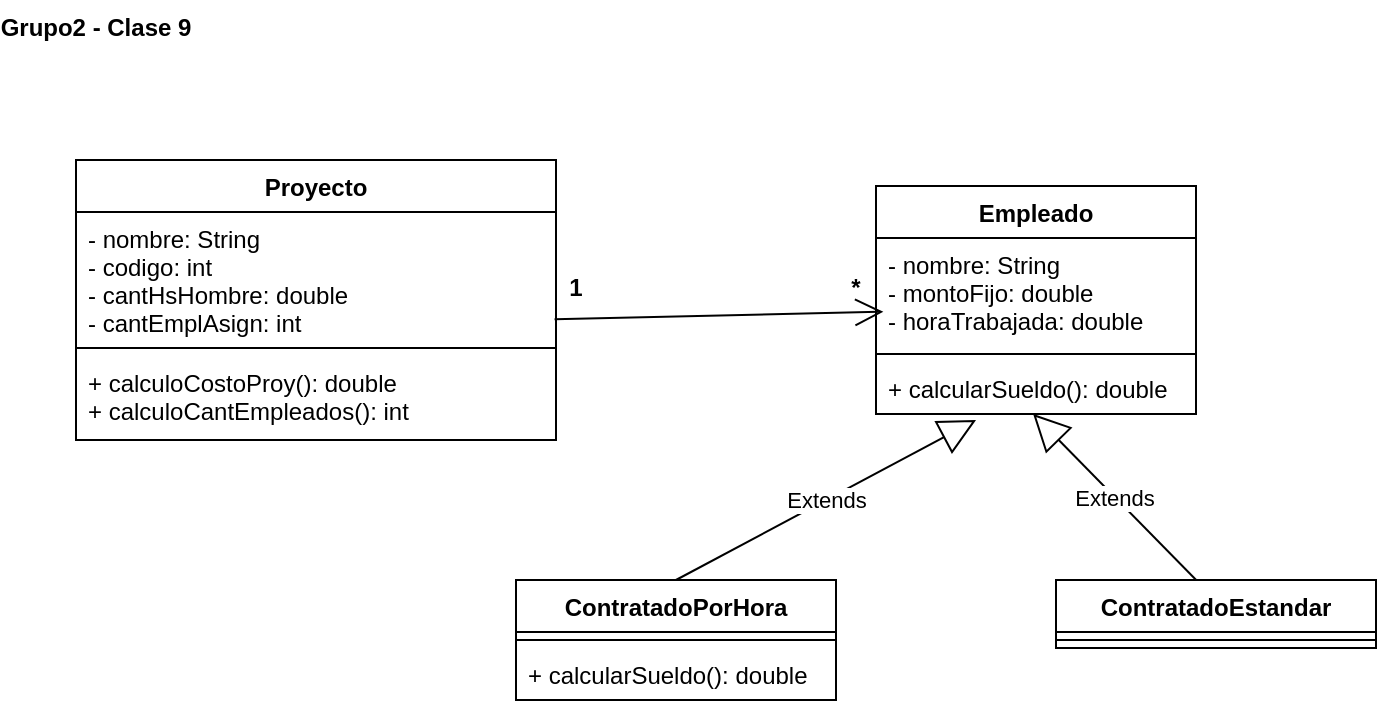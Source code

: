 <mxfile version="20.2.4" type="device"><diagram id="7xU2XY1Y7CDH6NAAK1Zm" name="Página-1"><mxGraphModel dx="946" dy="437" grid="1" gridSize="10" guides="1" tooltips="1" connect="1" arrows="1" fold="1" page="1" pageScale="1" pageWidth="827" pageHeight="1169" math="0" shadow="0"><root><mxCell id="0"/><mxCell id="1" parent="0"/><mxCell id="3QKqvm4v_4bM5bpL-Af0-1" value="Grupo2 - Clase 9" style="text;align=center;fontStyle=1;verticalAlign=middle;spacingLeft=3;spacingRight=3;strokeColor=none;rotatable=0;points=[[0,0.5],[1,0.5]];portConstraint=eastwest;" vertex="1" parent="1"><mxGeometry x="60" y="20" width="80" height="26" as="geometry"/></mxCell><mxCell id="3QKqvm4v_4bM5bpL-Af0-2" value="Proyecto" style="swimlane;fontStyle=1;align=center;verticalAlign=top;childLayout=stackLayout;horizontal=1;startSize=26;horizontalStack=0;resizeParent=1;resizeParentMax=0;resizeLast=0;collapsible=1;marginBottom=0;" vertex="1" parent="1"><mxGeometry x="90" y="100" width="240" height="140" as="geometry"/></mxCell><mxCell id="3QKqvm4v_4bM5bpL-Af0-3" value="- nombre: String&#10;- codigo: int&#10;- cantHsHombre: double&#10;- cantEmplAsign: int&#10;" style="text;strokeColor=none;fillColor=none;align=left;verticalAlign=top;spacingLeft=4;spacingRight=4;overflow=hidden;rotatable=0;points=[[0,0.5],[1,0.5]];portConstraint=eastwest;" vertex="1" parent="3QKqvm4v_4bM5bpL-Af0-2"><mxGeometry y="26" width="240" height="64" as="geometry"/></mxCell><mxCell id="3QKqvm4v_4bM5bpL-Af0-4" value="" style="line;strokeWidth=1;fillColor=none;align=left;verticalAlign=middle;spacingTop=-1;spacingLeft=3;spacingRight=3;rotatable=0;labelPosition=right;points=[];portConstraint=eastwest;" vertex="1" parent="3QKqvm4v_4bM5bpL-Af0-2"><mxGeometry y="90" width="240" height="8" as="geometry"/></mxCell><mxCell id="3QKqvm4v_4bM5bpL-Af0-5" value="+ calculoCostoProy(): double&#10;+ calculoCantEmpleados(): int" style="text;strokeColor=none;fillColor=none;align=left;verticalAlign=top;spacingLeft=4;spacingRight=4;overflow=hidden;rotatable=0;points=[[0,0.5],[1,0.5]];portConstraint=eastwest;" vertex="1" parent="3QKqvm4v_4bM5bpL-Af0-2"><mxGeometry y="98" width="240" height="42" as="geometry"/></mxCell><mxCell id="3QKqvm4v_4bM5bpL-Af0-6" value="Empleado" style="swimlane;fontStyle=1;align=center;verticalAlign=top;childLayout=stackLayout;horizontal=1;startSize=26;horizontalStack=0;resizeParent=1;resizeParentMax=0;resizeLast=0;collapsible=1;marginBottom=0;" vertex="1" parent="1"><mxGeometry x="490" y="113" width="160" height="114" as="geometry"/></mxCell><mxCell id="3QKqvm4v_4bM5bpL-Af0-7" value="- nombre: String&#10;- montoFijo: double&#10;- horaTrabajada: double&#10;" style="text;strokeColor=none;fillColor=none;align=left;verticalAlign=top;spacingLeft=4;spacingRight=4;overflow=hidden;rotatable=0;points=[[0,0.5],[1,0.5]];portConstraint=eastwest;" vertex="1" parent="3QKqvm4v_4bM5bpL-Af0-6"><mxGeometry y="26" width="160" height="54" as="geometry"/></mxCell><mxCell id="3QKqvm4v_4bM5bpL-Af0-8" value="" style="line;strokeWidth=1;fillColor=none;align=left;verticalAlign=middle;spacingTop=-1;spacingLeft=3;spacingRight=3;rotatable=0;labelPosition=right;points=[];portConstraint=eastwest;" vertex="1" parent="3QKqvm4v_4bM5bpL-Af0-6"><mxGeometry y="80" width="160" height="8" as="geometry"/></mxCell><mxCell id="3QKqvm4v_4bM5bpL-Af0-9" value="+ calcularSueldo(): double" style="text;strokeColor=none;fillColor=none;align=left;verticalAlign=top;spacingLeft=4;spacingRight=4;overflow=hidden;rotatable=0;points=[[0,0.5],[1,0.5]];portConstraint=eastwest;" vertex="1" parent="3QKqvm4v_4bM5bpL-Af0-6"><mxGeometry y="88" width="160" height="26" as="geometry"/></mxCell><mxCell id="3QKqvm4v_4bM5bpL-Af0-10" value="ContratadoPorHora" style="swimlane;fontStyle=1;align=center;verticalAlign=top;childLayout=stackLayout;horizontal=1;startSize=26;horizontalStack=0;resizeParent=1;resizeParentMax=0;resizeLast=0;collapsible=1;marginBottom=0;" vertex="1" parent="1"><mxGeometry x="310" y="310" width="160" height="60" as="geometry"/></mxCell><mxCell id="3QKqvm4v_4bM5bpL-Af0-12" value="" style="line;strokeWidth=1;fillColor=none;align=left;verticalAlign=middle;spacingTop=-1;spacingLeft=3;spacingRight=3;rotatable=0;labelPosition=right;points=[];portConstraint=eastwest;" vertex="1" parent="3QKqvm4v_4bM5bpL-Af0-10"><mxGeometry y="26" width="160" height="8" as="geometry"/></mxCell><mxCell id="3QKqvm4v_4bM5bpL-Af0-13" value="+ calcularSueldo(): double" style="text;strokeColor=none;fillColor=none;align=left;verticalAlign=top;spacingLeft=4;spacingRight=4;overflow=hidden;rotatable=0;points=[[0,0.5],[1,0.5]];portConstraint=eastwest;" vertex="1" parent="3QKqvm4v_4bM5bpL-Af0-10"><mxGeometry y="34" width="160" height="26" as="geometry"/></mxCell><mxCell id="3QKqvm4v_4bM5bpL-Af0-14" value="ContratadoEstandar" style="swimlane;fontStyle=1;align=center;verticalAlign=top;childLayout=stackLayout;horizontal=1;startSize=26;horizontalStack=0;resizeParent=1;resizeParentMax=0;resizeLast=0;collapsible=1;marginBottom=0;" vertex="1" parent="1"><mxGeometry x="580" y="310" width="160" height="34" as="geometry"/></mxCell><mxCell id="3QKqvm4v_4bM5bpL-Af0-16" value="" style="line;strokeWidth=1;fillColor=none;align=left;verticalAlign=middle;spacingTop=-1;spacingLeft=3;spacingRight=3;rotatable=0;labelPosition=right;points=[];portConstraint=eastwest;" vertex="1" parent="3QKqvm4v_4bM5bpL-Af0-14"><mxGeometry y="26" width="160" height="8" as="geometry"/></mxCell><mxCell id="3QKqvm4v_4bM5bpL-Af0-18" value="" style="endArrow=open;endFill=1;endSize=12;html=1;rounded=0;exitX=0.997;exitY=0.837;exitDx=0;exitDy=0;exitPerimeter=0;entryX=0.671;entryY=0.995;entryDx=0;entryDy=0;entryPerimeter=0;" edge="1" parent="1" source="3QKqvm4v_4bM5bpL-Af0-3" target="3QKqvm4v_4bM5bpL-Af0-20"><mxGeometry width="160" relative="1" as="geometry"><mxPoint x="330" y="240" as="sourcePoint"/><mxPoint x="490" y="240" as="targetPoint"/></mxGeometry></mxCell><mxCell id="3QKqvm4v_4bM5bpL-Af0-19" value="1" style="text;align=center;fontStyle=1;verticalAlign=middle;spacingLeft=3;spacingRight=3;strokeColor=none;rotatable=0;points=[[0,0.5],[1,0.5]];portConstraint=eastwest;" vertex="1" parent="1"><mxGeometry x="300" y="150" width="80" height="26" as="geometry"/></mxCell><mxCell id="3QKqvm4v_4bM5bpL-Af0-20" value="*" style="text;align=center;fontStyle=1;verticalAlign=middle;spacingLeft=3;spacingRight=3;strokeColor=none;rotatable=0;points=[[0,0.5],[1,0.5]];portConstraint=eastwest;" vertex="1" parent="1"><mxGeometry x="440" y="150" width="80" height="26" as="geometry"/></mxCell><mxCell id="3QKqvm4v_4bM5bpL-Af0-21" value="Extends" style="endArrow=block;endSize=16;endFill=0;html=1;rounded=0;exitX=0.5;exitY=0;exitDx=0;exitDy=0;" edge="1" parent="1" source="3QKqvm4v_4bM5bpL-Af0-10"><mxGeometry width="160" relative="1" as="geometry"><mxPoint x="330" y="240" as="sourcePoint"/><mxPoint x="540" y="230" as="targetPoint"/></mxGeometry></mxCell><mxCell id="3QKqvm4v_4bM5bpL-Af0-22" value="Extends" style="endArrow=block;endSize=16;endFill=0;html=1;rounded=0;entryX=0.491;entryY=0.999;entryDx=0;entryDy=0;entryPerimeter=0;exitX=0.438;exitY=0;exitDx=0;exitDy=0;exitPerimeter=0;" edge="1" parent="1" source="3QKqvm4v_4bM5bpL-Af0-14" target="3QKqvm4v_4bM5bpL-Af0-9"><mxGeometry width="160" relative="1" as="geometry"><mxPoint x="400" y="320" as="sourcePoint"/><mxPoint x="545.92" y="242.148" as="targetPoint"/></mxGeometry></mxCell></root></mxGraphModel></diagram></mxfile>